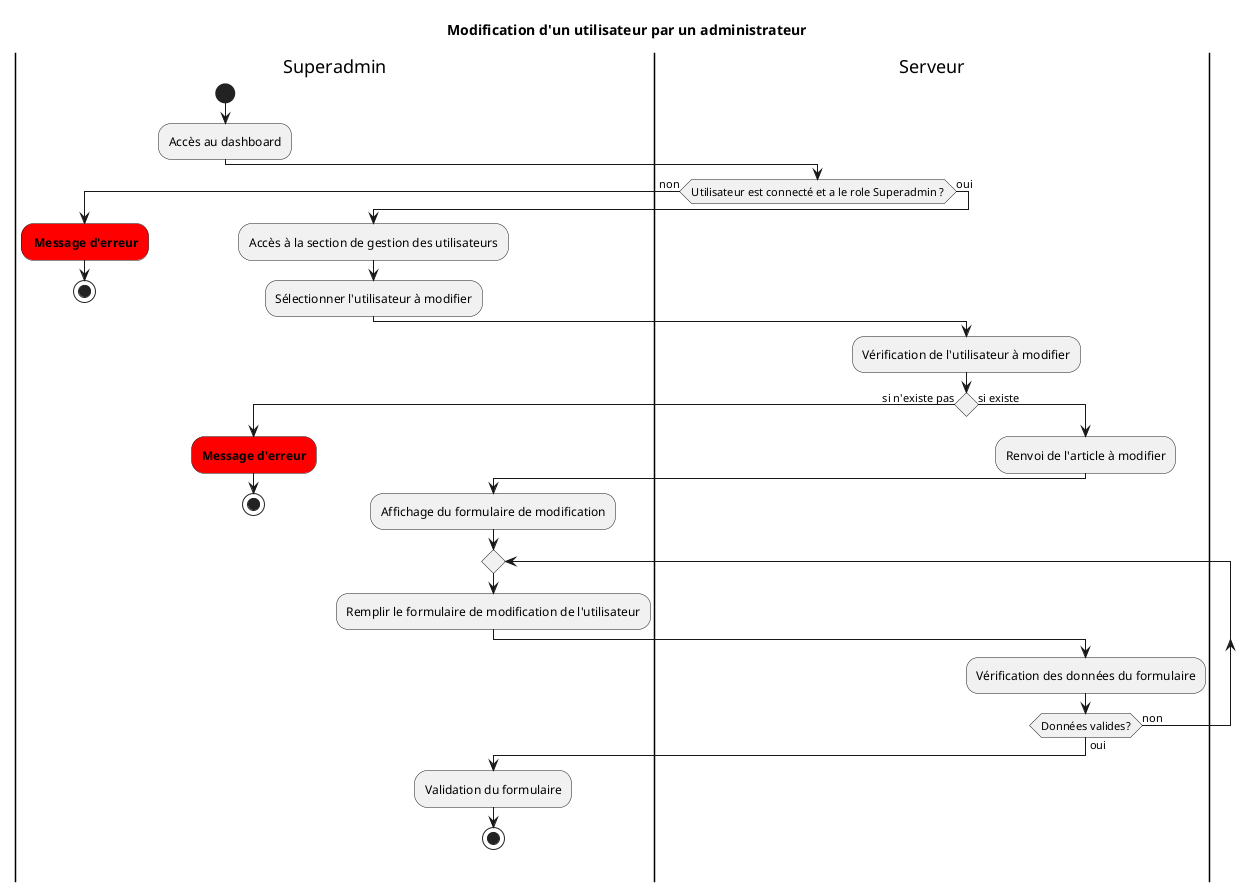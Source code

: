 @startuml SuperadminUpdateUser
title Modification d'un utilisateur par un administrateur

|Superadmin|
start
:Accès au dashboard;
|Serveur|
if (Utilisateur est connecté et a le role Superadmin ?) then (non)
  |Superadmin|
  #red: **Message d'erreur**;
  stop
else (oui)
  |Superadmin|
  :Accès à la section de gestion des utilisateurs;
  :Sélectionner l'utilisateur à modifier;
  |Serveur|
  :Vérification de l'utilisateur à modifier;
  if () is (si n'existe pas) then
    |Superadmin|
    #red:**Message d'erreur**;
    stop
  else (si existe)
    |Serveur|
    :Renvoi de l'article à modifier;
    |Superadmin|
    :Affichage du formulaire de modification;
    repeat
    :Remplir le formulaire de modification de l'utilisateur;
    |Serveur|
  :Vérification des données du formulaire;
  repeat while (Données valides?) is (non) not (oui)
    |Superadmin|
    :Validation du formulaire;
    stop
  endif
@enduml